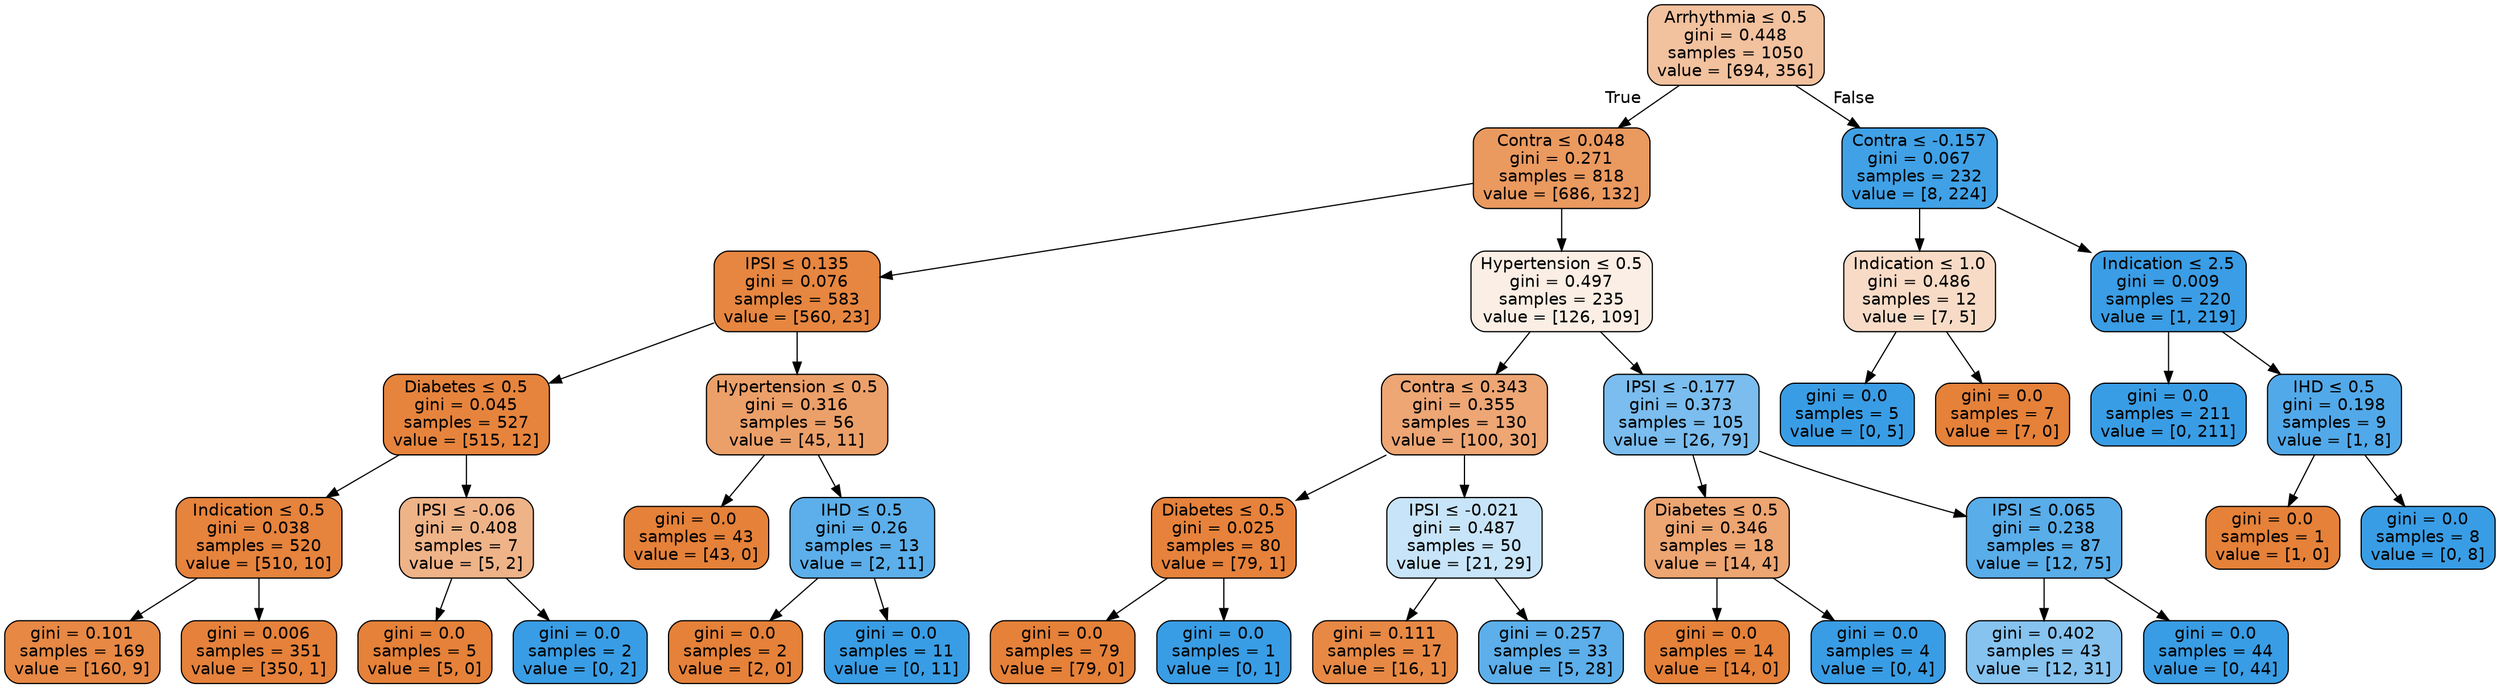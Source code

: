 digraph Tree {
node [shape=box, style="filled, rounded", color="black", fontname=helvetica] ;
edge [fontname=helvetica] ;
0 [label=<Arrhythmia &le; 0.5<br/>gini = 0.448<br/>samples = 1050<br/>value = [694, 356]>, fillcolor="#e581397c"] ;
1 [label=<Contra &le; 0.048<br/>gini = 0.271<br/>samples = 818<br/>value = [686, 132]>, fillcolor="#e58139ce"] ;
0 -> 1 [labeldistance=2.5, labelangle=45, headlabel="True"] ;
2 [label=<IPSI &le; 0.135<br/>gini = 0.076<br/>samples = 583<br/>value = [560, 23]>, fillcolor="#e58139f5"] ;
1 -> 2 ;
3 [label=<Diabetes &le; 0.5<br/>gini = 0.045<br/>samples = 527<br/>value = [515, 12]>, fillcolor="#e58139f9"] ;
2 -> 3 ;
4 [label=<Indication &le; 0.5<br/>gini = 0.038<br/>samples = 520<br/>value = [510, 10]>, fillcolor="#e58139fa"] ;
3 -> 4 ;
5 [label=<gini = 0.101<br/>samples = 169<br/>value = [160, 9]>, fillcolor="#e58139f1"] ;
4 -> 5 ;
6 [label=<gini = 0.006<br/>samples = 351<br/>value = [350, 1]>, fillcolor="#e58139fe"] ;
4 -> 6 ;
7 [label=<IPSI &le; -0.06<br/>gini = 0.408<br/>samples = 7<br/>value = [5, 2]>, fillcolor="#e5813999"] ;
3 -> 7 ;
8 [label=<gini = 0.0<br/>samples = 5<br/>value = [5, 0]>, fillcolor="#e58139ff"] ;
7 -> 8 ;
9 [label=<gini = 0.0<br/>samples = 2<br/>value = [0, 2]>, fillcolor="#399de5ff"] ;
7 -> 9 ;
10 [label=<Hypertension &le; 0.5<br/>gini = 0.316<br/>samples = 56<br/>value = [45, 11]>, fillcolor="#e58139c1"] ;
2 -> 10 ;
11 [label=<gini = 0.0<br/>samples = 43<br/>value = [43, 0]>, fillcolor="#e58139ff"] ;
10 -> 11 ;
12 [label=<IHD &le; 0.5<br/>gini = 0.26<br/>samples = 13<br/>value = [2, 11]>, fillcolor="#399de5d1"] ;
10 -> 12 ;
13 [label=<gini = 0.0<br/>samples = 2<br/>value = [2, 0]>, fillcolor="#e58139ff"] ;
12 -> 13 ;
14 [label=<gini = 0.0<br/>samples = 11<br/>value = [0, 11]>, fillcolor="#399de5ff"] ;
12 -> 14 ;
15 [label=<Hypertension &le; 0.5<br/>gini = 0.497<br/>samples = 235<br/>value = [126, 109]>, fillcolor="#e5813922"] ;
1 -> 15 ;
16 [label=<Contra &le; 0.343<br/>gini = 0.355<br/>samples = 130<br/>value = [100, 30]>, fillcolor="#e58139b3"] ;
15 -> 16 ;
17 [label=<Diabetes &le; 0.5<br/>gini = 0.025<br/>samples = 80<br/>value = [79, 1]>, fillcolor="#e58139fc"] ;
16 -> 17 ;
18 [label=<gini = 0.0<br/>samples = 79<br/>value = [79, 0]>, fillcolor="#e58139ff"] ;
17 -> 18 ;
19 [label=<gini = 0.0<br/>samples = 1<br/>value = [0, 1]>, fillcolor="#399de5ff"] ;
17 -> 19 ;
20 [label=<IPSI &le; -0.021<br/>gini = 0.487<br/>samples = 50<br/>value = [21, 29]>, fillcolor="#399de546"] ;
16 -> 20 ;
21 [label=<gini = 0.111<br/>samples = 17<br/>value = [16, 1]>, fillcolor="#e58139ef"] ;
20 -> 21 ;
22 [label=<gini = 0.257<br/>samples = 33<br/>value = [5, 28]>, fillcolor="#399de5d1"] ;
20 -> 22 ;
23 [label=<IPSI &le; -0.177<br/>gini = 0.373<br/>samples = 105<br/>value = [26, 79]>, fillcolor="#399de5ab"] ;
15 -> 23 ;
24 [label=<Diabetes &le; 0.5<br/>gini = 0.346<br/>samples = 18<br/>value = [14, 4]>, fillcolor="#e58139b6"] ;
23 -> 24 ;
25 [label=<gini = 0.0<br/>samples = 14<br/>value = [14, 0]>, fillcolor="#e58139ff"] ;
24 -> 25 ;
26 [label=<gini = 0.0<br/>samples = 4<br/>value = [0, 4]>, fillcolor="#399de5ff"] ;
24 -> 26 ;
27 [label=<IPSI &le; 0.065<br/>gini = 0.238<br/>samples = 87<br/>value = [12, 75]>, fillcolor="#399de5d6"] ;
23 -> 27 ;
28 [label=<gini = 0.402<br/>samples = 43<br/>value = [12, 31]>, fillcolor="#399de59c"] ;
27 -> 28 ;
29 [label=<gini = 0.0<br/>samples = 44<br/>value = [0, 44]>, fillcolor="#399de5ff"] ;
27 -> 29 ;
30 [label=<Contra &le; -0.157<br/>gini = 0.067<br/>samples = 232<br/>value = [8, 224]>, fillcolor="#399de5f6"] ;
0 -> 30 [labeldistance=2.5, labelangle=-45, headlabel="False"] ;
31 [label=<Indication &le; 1.0<br/>gini = 0.486<br/>samples = 12<br/>value = [7, 5]>, fillcolor="#e5813949"] ;
30 -> 31 ;
32 [label=<gini = 0.0<br/>samples = 5<br/>value = [0, 5]>, fillcolor="#399de5ff"] ;
31 -> 32 ;
33 [label=<gini = 0.0<br/>samples = 7<br/>value = [7, 0]>, fillcolor="#e58139ff"] ;
31 -> 33 ;
34 [label=<Indication &le; 2.5<br/>gini = 0.009<br/>samples = 220<br/>value = [1, 219]>, fillcolor="#399de5fe"] ;
30 -> 34 ;
35 [label=<gini = 0.0<br/>samples = 211<br/>value = [0, 211]>, fillcolor="#399de5ff"] ;
34 -> 35 ;
36 [label=<IHD &le; 0.5<br/>gini = 0.198<br/>samples = 9<br/>value = [1, 8]>, fillcolor="#399de5df"] ;
34 -> 36 ;
37 [label=<gini = 0.0<br/>samples = 1<br/>value = [1, 0]>, fillcolor="#e58139ff"] ;
36 -> 37 ;
38 [label=<gini = 0.0<br/>samples = 8<br/>value = [0, 8]>, fillcolor="#399de5ff"] ;
36 -> 38 ;
}